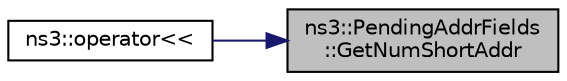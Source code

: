 digraph "ns3::PendingAddrFields::GetNumShortAddr"
{
 // LATEX_PDF_SIZE
  edge [fontname="Helvetica",fontsize="10",labelfontname="Helvetica",labelfontsize="10"];
  node [fontname="Helvetica",fontsize="10",shape=record];
  rankdir="RL";
  Node1 [label="ns3::PendingAddrFields\l::GetNumShortAddr",height=0.2,width=0.4,color="black", fillcolor="grey75", style="filled", fontcolor="black",tooltip="Get the number of Short Pending Address indicated in the Pending Address Specification Field."];
  Node1 -> Node2 [dir="back",color="midnightblue",fontsize="10",style="solid",fontname="Helvetica"];
  Node2 [label="ns3::operator\<\<",height=0.2,width=0.4,color="black", fillcolor="white", style="filled",URL="$namespacens3.html#a0053ac687f20869177c6936292b3895e",tooltip="output stream output operator"];
}
